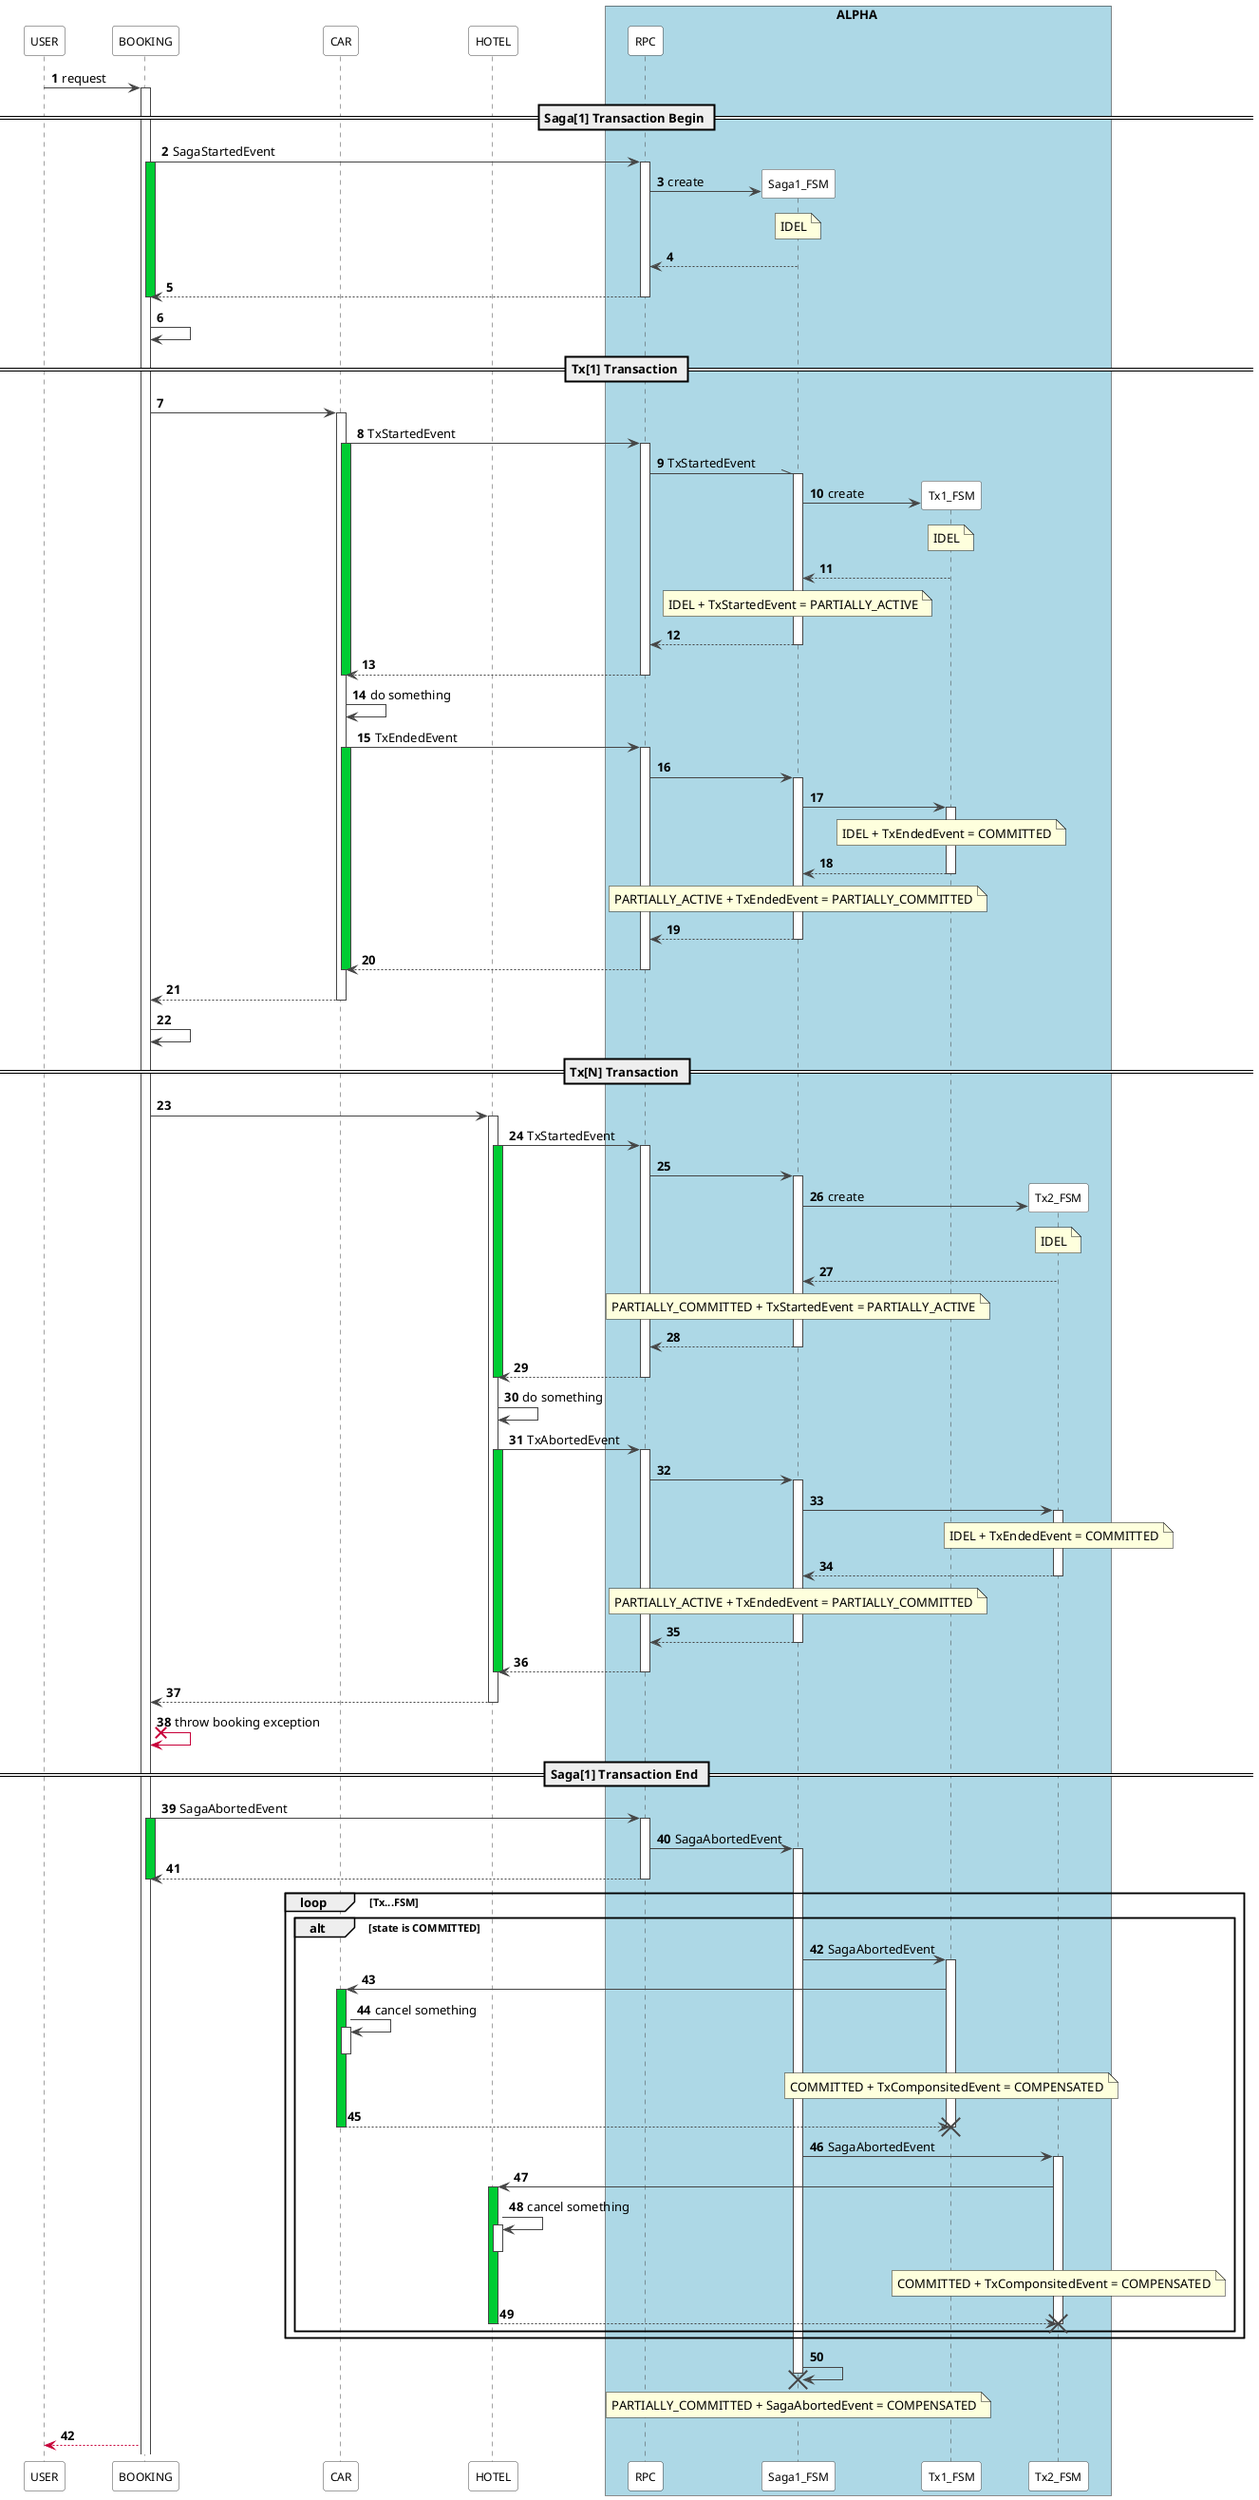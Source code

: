 @startuml

autonumber
skinparam sequence {
  ParticipantPadding 20
  ParticipantFontSize 12
  ParticipantBorderColor #454545
  ParticipantBackgroundColor White

  LifeLineBorderColor #454545
  ArrowColor #454545
}

participant USER order 1
participant BOOKING order 2
participant CAR order 3
participant HOTEL order 4
participant RPC order 5
participant Saga1_FSM order 6
participant Tx1_FSM order 7
participant Tx2_FSM order 8

box ALPHA #LightBlue
	participant RPC
	participant Saga1_FSM
	participant Tx1_FSM
	participant Tx2_FSM
end box

USER -> BOOKING: request
activate BOOKING

== Saga[1] Transaction Begin ==

BOOKING -> RPC : SagaStartedEvent
activate BOOKING #00CC33
activate RPC
create Saga1_FSM
RPC -> Saga1_FSM: create
note over of Saga1_FSM: IDEL
Saga1_FSM --> RPC
RPC --> BOOKING
deactivate BOOKING
deactivate RPC
BOOKING -> BOOKING

== Tx[1] Transaction ==

BOOKING -> CAR
activate CAR
CAR -> RPC : TxStartedEvent
activate CAR #00CC33
activate RPC
RPC -\\ Saga1_FSM: TxStartedEvent
activate Saga1_FSM
create Tx1_FSM
Saga1_FSM -> Tx1_FSM: create
note over of Tx1_FSM: IDEL
Tx1_FSM --> Saga1_FSM
note over of Saga1_FSM : IDEL + TxStartedEvent = PARTIALLY_ACTIVE
Saga1_FSM --> RPC
deactivate Saga1_FSM
RPC --> CAR
deactivate CAR
deactivate RPC
CAR -> CAR: do something
CAR -> RPC : TxEndedEvent
activate CAR #00CC33
activate RPC
RPC -> Saga1_FSM
activate Saga1_FSM
Saga1_FSM -> Tx1_FSM
activate Tx1_FSM
note over of Tx1_FSM: IDEL + TxEndedEvent = COMMITTED
Tx1_FSM --> Saga1_FSM
deactivate Tx1_FSM
note over of Saga1_FSM : PARTIALLY_ACTIVE + TxEndedEvent = PARTIALLY_COMMITTED
Saga1_FSM --> RPC
deactivate Saga1_FSM
RPC --> CAR
deactivate CAR
deactivate RPC
CAR --> BOOKING
deactivate CAR
BOOKING -> BOOKING

== Tx[N] Transaction ==

BOOKING -> HOTEL
activate HOTEL
HOTEL -> RPC : TxStartedEvent
activate HOTEL #00CC33
activate RPC
RPC -> Saga1_FSM
activate Saga1_FSM
create Tx2_FSM
Saga1_FSM -> Tx2_FSM: create
note over of Tx2_FSM: IDEL
Tx2_FSM --> Saga1_FSM
note over of Saga1_FSM : PARTIALLY_COMMITTED + TxStartedEvent = PARTIALLY_ACTIVE
Saga1_FSM --> RPC
deactivate Saga1_FSM
RPC --> HOTEL
deactivate HOTEL
deactivate RPC
HOTEL -> HOTEL: do something
HOTEL -> RPC : TxAbortedEvent
activate HOTEL #00CC33
activate RPC
RPC -> Saga1_FSM
activate Saga1_FSM
Saga1_FSM -> Tx2_FSM
activate Tx2_FSM
note over of Tx2_FSM: IDEL + TxEndedEvent = COMMITTED
Tx2_FSM --> Saga1_FSM
deactivate Tx2_FSM
note over of Saga1_FSM : PARTIALLY_ACTIVE + TxEndedEvent = PARTIALLY_COMMITTED
Saga1_FSM --> RPC
deactivate Saga1_FSM
RPC --> HOTEL
deactivate RPC
deactivate HOTEL
HOTEL --> BOOKING
deactivate HOTEL

BOOKING x-[#C70039]> BOOKING : throw booking exception

== Saga[1] Transaction End ==


BOOKING -> RPC : SagaAbortedEvent
activate BOOKING #00CC33
activate RPC
RPC -> Saga1_FSM: SagaAbortedEvent
activate Saga1_FSM
RPC --> BOOKING
deactivate BOOKING
deactivate RPC

loop Tx...FSM
alt state is COMMITTED
Saga1_FSM -> Tx1_FSM: SagaAbortedEvent
activate Tx1_FSM
Tx1_FSM -> CAR
activate CAR #00CC33
CAR -> CAR: cancel something
activate CAR
deactivate CAR
note over Tx1_FSM: COMMITTED + TxComponsitedEvent = COMPENSATED
CAR --> Tx1_FSM
destroy Tx1_FSM
deactivate Tx1_FSM
deactivate CAR
Saga1_FSM -> Tx2_FSM: SagaAbortedEvent
activate Tx2_FSM
Tx2_FSM -> HOTEL
activate HOTEL #00CC33
HOTEL -> HOTEL: cancel something
activate HOTEL
deactivate HOTEL
note over Tx2_FSM: COMMITTED + TxComponsitedEvent = COMPENSATED
HOTEL --> Tx2_FSM
destroy Tx2_FSM
deactivate Tx2_FSM
deactivate HOTEL
end
end

Saga1_FSM -> Saga1_FSM
note over Saga1_FSM :PARTIALLY_COMMITTED + SagaAbortedEvent = COMPENSATED
destroy Saga1_FSM

autonumber 42
BOOKING --[#C70039]> USER

@enduml